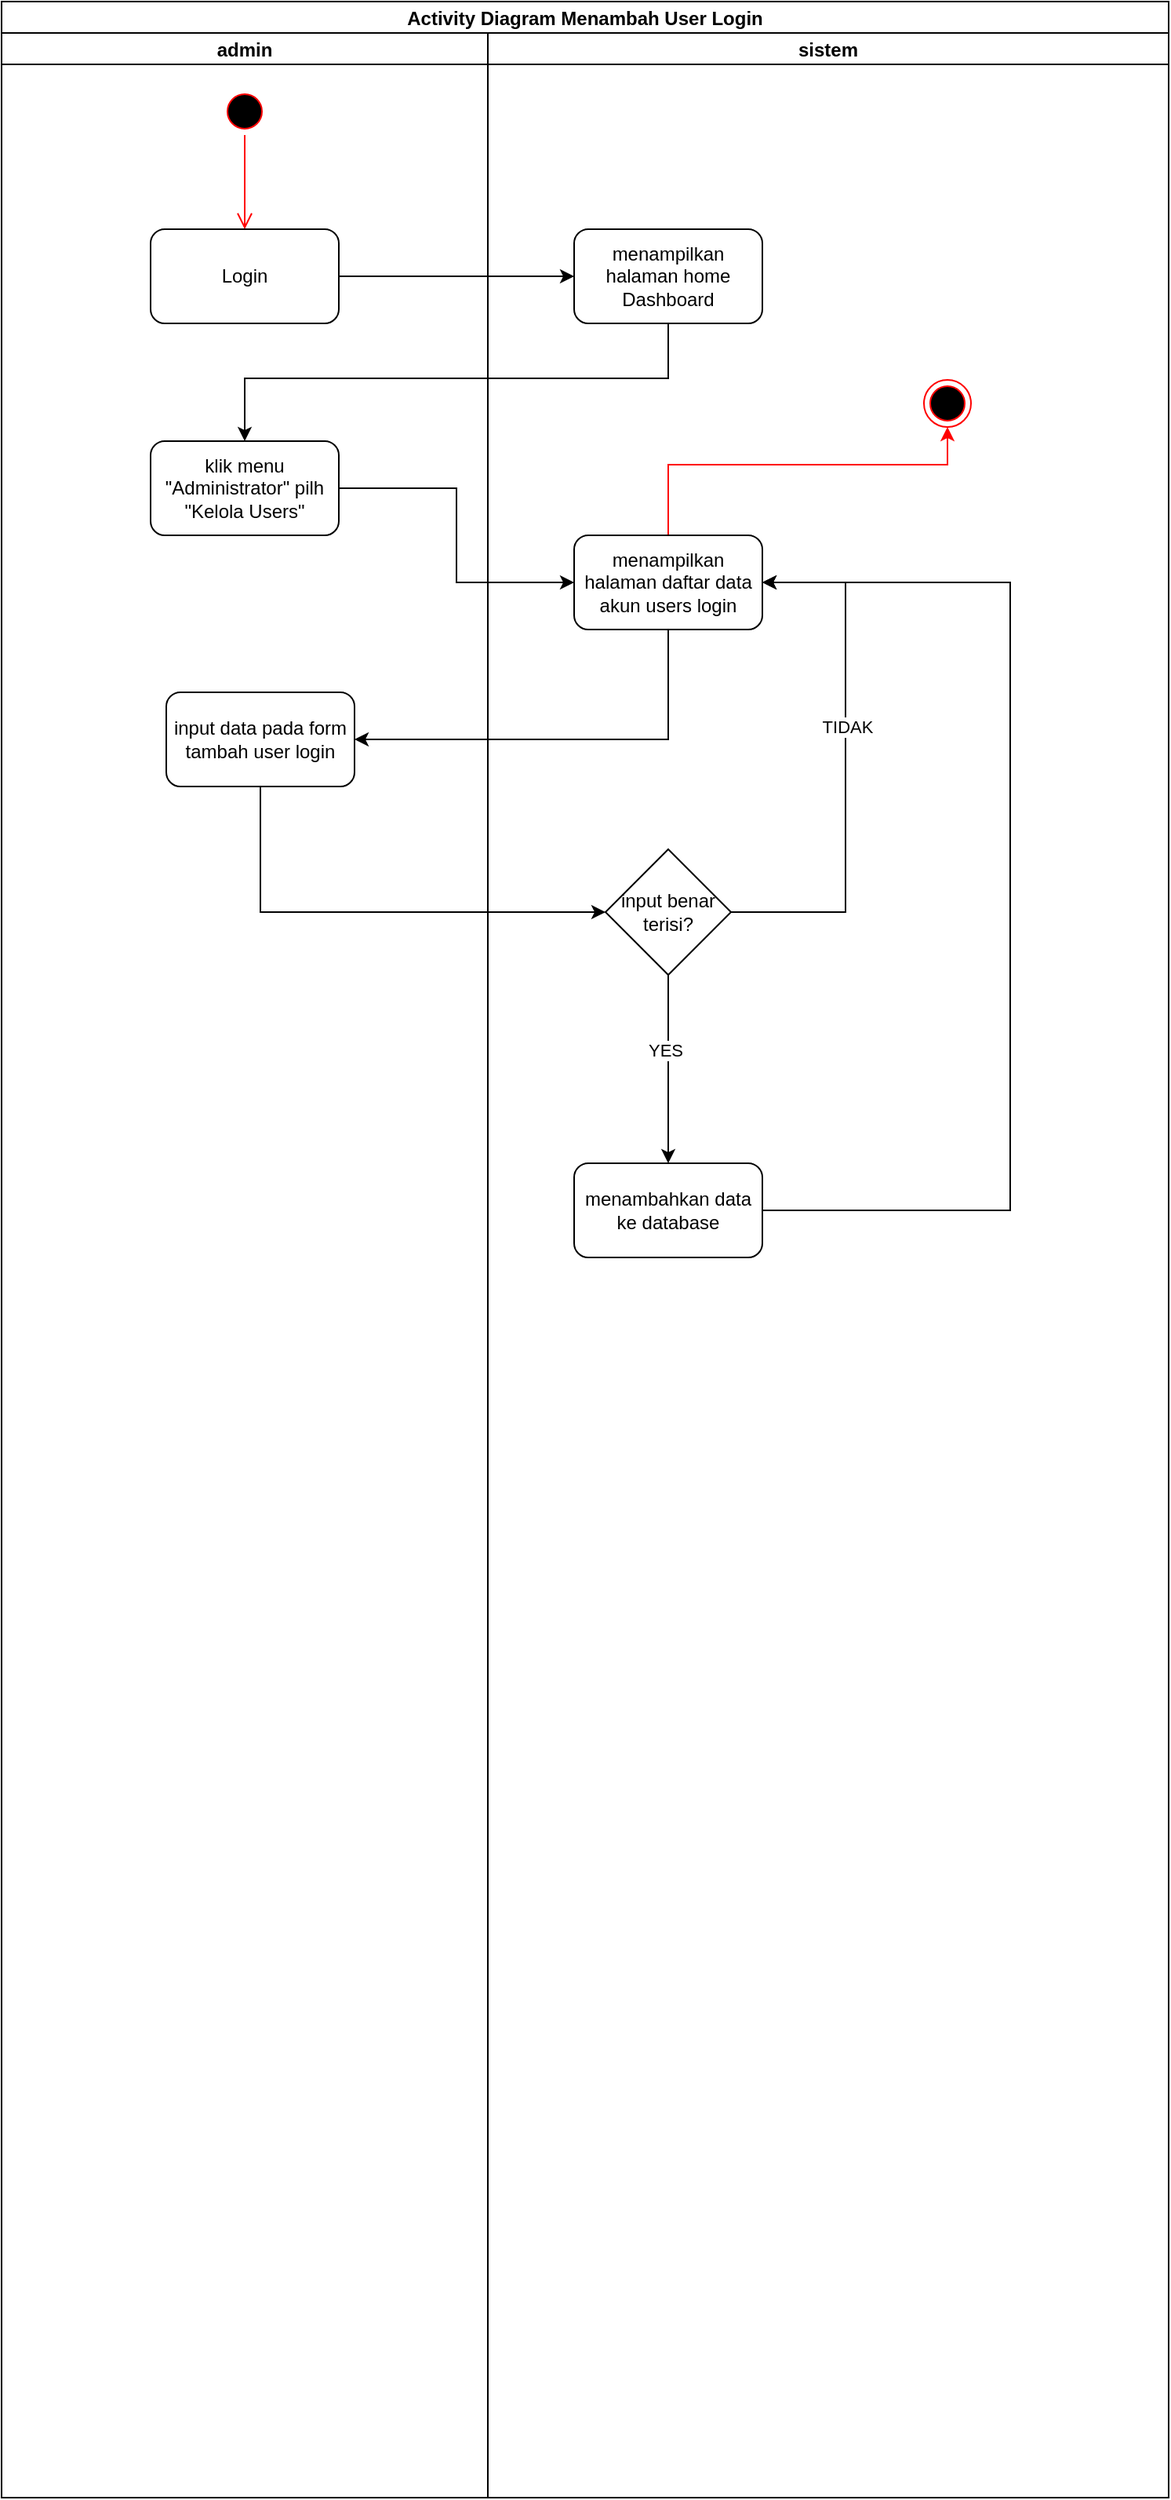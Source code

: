 <mxfile version="19.0.0" type="device" pages="3"><diagram id="x64GL_Lb72dwyGWUe_OV" name="tambah users login"><mxGraphModel dx="1210" dy="785" grid="1" gridSize="10" guides="1" tooltips="1" connect="1" arrows="1" fold="1" page="1" pageScale="1" pageWidth="850" pageHeight="1100" math="0" shadow="0"><root><mxCell id="0"/><mxCell id="1" parent="0"/><mxCell id="w51eSzPKYhu2PY6Wa2Oo-1" value="Activity Diagram Menambah User Login" style="swimlane;childLayout=stackLayout;resizeParent=1;resizeParentMax=0;startSize=20;" vertex="1" parent="1"><mxGeometry x="131" y="40" width="744" height="1590" as="geometry"/></mxCell><mxCell id="w51eSzPKYhu2PY6Wa2Oo-2" value="admin" style="swimlane;startSize=20;" vertex="1" parent="w51eSzPKYhu2PY6Wa2Oo-1"><mxGeometry y="20" width="310" height="1570" as="geometry"><mxRectangle y="20" width="30" height="460" as="alternateBounds"/></mxGeometry></mxCell><mxCell id="w51eSzPKYhu2PY6Wa2Oo-3" value="" style="ellipse;html=1;shape=startState;fillColor=#000000;strokeColor=#ff0000;" vertex="1" parent="w51eSzPKYhu2PY6Wa2Oo-2"><mxGeometry x="140" y="35" width="30" height="30" as="geometry"/></mxCell><mxCell id="w51eSzPKYhu2PY6Wa2Oo-4" value="" style="edgeStyle=orthogonalEdgeStyle;html=1;verticalAlign=bottom;endArrow=open;endSize=8;strokeColor=#ff0000;rounded=0;entryX=0.5;entryY=0;entryDx=0;entryDy=0;exitX=0.5;exitY=1;exitDx=0;exitDy=0;" edge="1" parent="w51eSzPKYhu2PY6Wa2Oo-2" source="w51eSzPKYhu2PY6Wa2Oo-3" target="w51eSzPKYhu2PY6Wa2Oo-5"><mxGeometry relative="1" as="geometry"><mxPoint x="130" y="65" as="targetPoint"/></mxGeometry></mxCell><mxCell id="w51eSzPKYhu2PY6Wa2Oo-5" value="Login" style="rounded=1;whiteSpace=wrap;html=1;" vertex="1" parent="w51eSzPKYhu2PY6Wa2Oo-2"><mxGeometry x="95" y="125" width="120" height="60" as="geometry"/></mxCell><mxCell id="w51eSzPKYhu2PY6Wa2Oo-6" value="klik menu &quot;Administrator&quot; pilh &quot;Kelola Users&quot;" style="rounded=1;whiteSpace=wrap;html=1;" vertex="1" parent="w51eSzPKYhu2PY6Wa2Oo-2"><mxGeometry x="95" y="260" width="120" height="60" as="geometry"/></mxCell><mxCell id="w51eSzPKYhu2PY6Wa2Oo-7" value="input data pada form tambah user login" style="rounded=1;whiteSpace=wrap;html=1;" vertex="1" parent="w51eSzPKYhu2PY6Wa2Oo-2"><mxGeometry x="105" y="420" width="120" height="60" as="geometry"/></mxCell><mxCell id="w51eSzPKYhu2PY6Wa2Oo-8" value="sistem" style="swimlane;startSize=20;" vertex="1" parent="w51eSzPKYhu2PY6Wa2Oo-1"><mxGeometry x="310" y="20" width="434" height="1570" as="geometry"/></mxCell><mxCell id="w51eSzPKYhu2PY6Wa2Oo-9" value="menampilkan halaman home Dashboard" style="rounded=1;whiteSpace=wrap;html=1;" vertex="1" parent="w51eSzPKYhu2PY6Wa2Oo-8"><mxGeometry x="55" y="125" width="120" height="60" as="geometry"/></mxCell><mxCell id="w51eSzPKYhu2PY6Wa2Oo-10" style="edgeStyle=orthogonalEdgeStyle;rounded=0;orthogonalLoop=1;jettySize=auto;html=1;strokeColor=#FF0000;" edge="1" parent="w51eSzPKYhu2PY6Wa2Oo-8" source="w51eSzPKYhu2PY6Wa2Oo-11" target="w51eSzPKYhu2PY6Wa2Oo-19"><mxGeometry relative="1" as="geometry"><Array as="points"><mxPoint x="115" y="275"/><mxPoint x="293" y="275"/></Array></mxGeometry></mxCell><mxCell id="w51eSzPKYhu2PY6Wa2Oo-11" value="menampilkan halaman daftar data akun users login" style="rounded=1;whiteSpace=wrap;html=1;" vertex="1" parent="w51eSzPKYhu2PY6Wa2Oo-8"><mxGeometry x="55" y="320" width="120" height="60" as="geometry"/></mxCell><mxCell id="w51eSzPKYhu2PY6Wa2Oo-12" style="edgeStyle=orthogonalEdgeStyle;rounded=0;orthogonalLoop=1;jettySize=auto;html=1;entryX=1;entryY=0.5;entryDx=0;entryDy=0;" edge="1" parent="w51eSzPKYhu2PY6Wa2Oo-8" source="w51eSzPKYhu2PY6Wa2Oo-16" target="w51eSzPKYhu2PY6Wa2Oo-11"><mxGeometry relative="1" as="geometry"><Array as="points"><mxPoint x="228" y="560"/><mxPoint x="228" y="350"/></Array></mxGeometry></mxCell><mxCell id="w51eSzPKYhu2PY6Wa2Oo-13" value="TIDAK" style="edgeLabel;html=1;align=center;verticalAlign=middle;resizable=0;points=[];" vertex="1" connectable="0" parent="w51eSzPKYhu2PY6Wa2Oo-12"><mxGeometry x="0.137" y="-1" relative="1" as="geometry"><mxPoint as="offset"/></mxGeometry></mxCell><mxCell id="w51eSzPKYhu2PY6Wa2Oo-14" style="edgeStyle=orthogonalEdgeStyle;rounded=0;orthogonalLoop=1;jettySize=auto;html=1;entryX=0.5;entryY=0;entryDx=0;entryDy=0;" edge="1" parent="w51eSzPKYhu2PY6Wa2Oo-8" source="w51eSzPKYhu2PY6Wa2Oo-16" target="w51eSzPKYhu2PY6Wa2Oo-18"><mxGeometry relative="1" as="geometry"/></mxCell><mxCell id="w51eSzPKYhu2PY6Wa2Oo-15" value="YES" style="edgeLabel;html=1;align=center;verticalAlign=middle;resizable=0;points=[];" vertex="1" connectable="0" parent="w51eSzPKYhu2PY6Wa2Oo-14"><mxGeometry x="-0.2" y="-2" relative="1" as="geometry"><mxPoint as="offset"/></mxGeometry></mxCell><mxCell id="w51eSzPKYhu2PY6Wa2Oo-16" value="input benar terisi?" style="rhombus;whiteSpace=wrap;html=1;" vertex="1" parent="w51eSzPKYhu2PY6Wa2Oo-8"><mxGeometry x="75" y="520" width="80" height="80" as="geometry"/></mxCell><mxCell id="w51eSzPKYhu2PY6Wa2Oo-17" style="edgeStyle=orthogonalEdgeStyle;rounded=0;orthogonalLoop=1;jettySize=auto;html=1;entryX=1;entryY=0.5;entryDx=0;entryDy=0;" edge="1" parent="w51eSzPKYhu2PY6Wa2Oo-8" source="w51eSzPKYhu2PY6Wa2Oo-18" target="w51eSzPKYhu2PY6Wa2Oo-11"><mxGeometry relative="1" as="geometry"><Array as="points"><mxPoint x="333" y="750"/><mxPoint x="333" y="350"/></Array></mxGeometry></mxCell><mxCell id="w51eSzPKYhu2PY6Wa2Oo-18" value="menambahkan data ke database" style="rounded=1;whiteSpace=wrap;html=1;" vertex="1" parent="w51eSzPKYhu2PY6Wa2Oo-8"><mxGeometry x="55" y="720" width="120" height="60" as="geometry"/></mxCell><mxCell id="w51eSzPKYhu2PY6Wa2Oo-19" value="" style="ellipse;html=1;shape=endState;fillColor=#000000;strokeColor=#ff0000;" vertex="1" parent="w51eSzPKYhu2PY6Wa2Oo-8"><mxGeometry x="278" y="221" width="30" height="30" as="geometry"/></mxCell><mxCell id="w51eSzPKYhu2PY6Wa2Oo-20" style="edgeStyle=orthogonalEdgeStyle;rounded=0;orthogonalLoop=1;jettySize=auto;html=1;entryX=0;entryY=0.5;entryDx=0;entryDy=0;" edge="1" parent="w51eSzPKYhu2PY6Wa2Oo-1" source="w51eSzPKYhu2PY6Wa2Oo-5" target="w51eSzPKYhu2PY6Wa2Oo-9"><mxGeometry relative="1" as="geometry"/></mxCell><mxCell id="w51eSzPKYhu2PY6Wa2Oo-21" style="edgeStyle=orthogonalEdgeStyle;rounded=0;orthogonalLoop=1;jettySize=auto;html=1;entryX=0.5;entryY=0;entryDx=0;entryDy=0;" edge="1" parent="w51eSzPKYhu2PY6Wa2Oo-1" source="w51eSzPKYhu2PY6Wa2Oo-9" target="w51eSzPKYhu2PY6Wa2Oo-6"><mxGeometry relative="1" as="geometry"><Array as="points"><mxPoint x="425" y="240"/><mxPoint x="155" y="240"/></Array></mxGeometry></mxCell><mxCell id="w51eSzPKYhu2PY6Wa2Oo-22" style="edgeStyle=orthogonalEdgeStyle;rounded=0;orthogonalLoop=1;jettySize=auto;html=1;entryX=0;entryY=0.5;entryDx=0;entryDy=0;" edge="1" parent="w51eSzPKYhu2PY6Wa2Oo-1" source="w51eSzPKYhu2PY6Wa2Oo-6" target="w51eSzPKYhu2PY6Wa2Oo-11"><mxGeometry relative="1" as="geometry"/></mxCell><mxCell id="w51eSzPKYhu2PY6Wa2Oo-23" style="edgeStyle=orthogonalEdgeStyle;rounded=0;orthogonalLoop=1;jettySize=auto;html=1;entryX=1;entryY=0.5;entryDx=0;entryDy=0;" edge="1" parent="w51eSzPKYhu2PY6Wa2Oo-1" source="w51eSzPKYhu2PY6Wa2Oo-11" target="w51eSzPKYhu2PY6Wa2Oo-7"><mxGeometry relative="1" as="geometry"><Array as="points"><mxPoint x="425" y="470"/></Array></mxGeometry></mxCell><mxCell id="w51eSzPKYhu2PY6Wa2Oo-24" style="edgeStyle=orthogonalEdgeStyle;rounded=0;orthogonalLoop=1;jettySize=auto;html=1;entryX=0;entryY=0.5;entryDx=0;entryDy=0;" edge="1" parent="w51eSzPKYhu2PY6Wa2Oo-1" source="w51eSzPKYhu2PY6Wa2Oo-7" target="w51eSzPKYhu2PY6Wa2Oo-16"><mxGeometry relative="1" as="geometry"><Array as="points"><mxPoint x="165" y="580"/></Array></mxGeometry></mxCell></root></mxGraphModel></diagram><diagram id="7TVR2NAdaDSUOq-NxFXR" name="hapus users login"><mxGraphModel dx="1210" dy="785" grid="1" gridSize="10" guides="1" tooltips="1" connect="1" arrows="1" fold="1" page="1" pageScale="1" pageWidth="850" pageHeight="1100" math="0" shadow="0"><root><mxCell id="0"/><mxCell id="1" parent="0"/><mxCell id="5IJlF5nYqtHy0TdCQXlB-1" value="Activity Diagram Hapus users login" style="swimlane;childLayout=stackLayout;resizeParent=1;resizeParentMax=0;startSize=20;" vertex="1" parent="1"><mxGeometry x="131" y="40" width="744" height="888" as="geometry"/></mxCell><mxCell id="5IJlF5nYqtHy0TdCQXlB-2" value="admin" style="swimlane;startSize=20;" vertex="1" parent="5IJlF5nYqtHy0TdCQXlB-1"><mxGeometry y="20" width="310" height="868" as="geometry"><mxRectangle y="20" width="30" height="460" as="alternateBounds"/></mxGeometry></mxCell><mxCell id="5IJlF5nYqtHy0TdCQXlB-3" value="" style="ellipse;html=1;shape=startState;fillColor=#000000;strokeColor=#ff0000;" vertex="1" parent="5IJlF5nYqtHy0TdCQXlB-2"><mxGeometry x="30" y="50" width="30" height="30" as="geometry"/></mxCell><mxCell id="5IJlF5nYqtHy0TdCQXlB-4" value="" style="edgeStyle=orthogonalEdgeStyle;html=1;verticalAlign=bottom;endArrow=open;endSize=8;strokeColor=#ff0000;rounded=0;" edge="1" parent="5IJlF5nYqtHy0TdCQXlB-2" source="5IJlF5nYqtHy0TdCQXlB-3"><mxGeometry relative="1" as="geometry"><mxPoint x="130" y="65" as="targetPoint"/></mxGeometry></mxCell><mxCell id="5IJlF5nYqtHy0TdCQXlB-5" value="Login" style="rounded=1;whiteSpace=wrap;html=1;" vertex="1" parent="5IJlF5nYqtHy0TdCQXlB-2"><mxGeometry x="130" y="35" width="120" height="60" as="geometry"/></mxCell><mxCell id="5IJlF5nYqtHy0TdCQXlB-6" value="klik menu &quot;Administrator&quot; pilh &quot;Kelola Users&quot;" style="rounded=1;whiteSpace=wrap;html=1;" vertex="1" parent="5IJlF5nYqtHy0TdCQXlB-2"><mxGeometry x="130" y="170" width="120" height="60" as="geometry"/></mxCell><mxCell id="5IJlF5nYqtHy0TdCQXlB-7" style="edgeStyle=orthogonalEdgeStyle;rounded=0;orthogonalLoop=1;jettySize=auto;html=1;entryX=0.5;entryY=0;entryDx=0;entryDy=0;strokeColor=#000000;" edge="1" parent="5IJlF5nYqtHy0TdCQXlB-2" source="5IJlF5nYqtHy0TdCQXlB-8" target="5IJlF5nYqtHy0TdCQXlB-9"><mxGeometry relative="1" as="geometry"/></mxCell><mxCell id="5IJlF5nYqtHy0TdCQXlB-8" value="klik &quot;hapus&quot; pada data di table daftar users login" style="rounded=1;whiteSpace=wrap;html=1;" vertex="1" parent="5IJlF5nYqtHy0TdCQXlB-2"><mxGeometry x="140" y="330" width="120" height="60" as="geometry"/></mxCell><mxCell id="5IJlF5nYqtHy0TdCQXlB-9" value="YAKIN?" style="rhombus;whiteSpace=wrap;html=1;" vertex="1" parent="5IJlF5nYqtHy0TdCQXlB-2"><mxGeometry x="160" y="484" width="80" height="80" as="geometry"/></mxCell><mxCell id="5IJlF5nYqtHy0TdCQXlB-10" value="sistem" style="swimlane;startSize=20;" vertex="1" parent="5IJlF5nYqtHy0TdCQXlB-1"><mxGeometry x="310" y="20" width="434" height="868" as="geometry"/></mxCell><mxCell id="5IJlF5nYqtHy0TdCQXlB-11" value="menampilkan halaman home Dashboard" style="rounded=1;whiteSpace=wrap;html=1;" vertex="1" parent="5IJlF5nYqtHy0TdCQXlB-10"><mxGeometry x="90" y="35" width="120" height="60" as="geometry"/></mxCell><mxCell id="5IJlF5nYqtHy0TdCQXlB-12" style="edgeStyle=orthogonalEdgeStyle;rounded=0;orthogonalLoop=1;jettySize=auto;html=1;strokeColor=#FF0000;" edge="1" parent="5IJlF5nYqtHy0TdCQXlB-10" source="5IJlF5nYqtHy0TdCQXlB-13" target="5IJlF5nYqtHy0TdCQXlB-16"><mxGeometry relative="1" as="geometry"><Array as="points"><mxPoint x="150" y="185"/><mxPoint x="328" y="185"/></Array></mxGeometry></mxCell><mxCell id="5IJlF5nYqtHy0TdCQXlB-13" value="menampilkan halaman data akun users login" style="rounded=1;whiteSpace=wrap;html=1;" vertex="1" parent="5IJlF5nYqtHy0TdCQXlB-10"><mxGeometry x="90" y="230" width="120" height="60" as="geometry"/></mxCell><mxCell id="5IJlF5nYqtHy0TdCQXlB-14" style="edgeStyle=orthogonalEdgeStyle;rounded=0;orthogonalLoop=1;jettySize=auto;html=1;entryX=1;entryY=0.5;entryDx=0;entryDy=0;" edge="1" parent="5IJlF5nYqtHy0TdCQXlB-10" source="5IJlF5nYqtHy0TdCQXlB-15" target="5IJlF5nYqtHy0TdCQXlB-13"><mxGeometry relative="1" as="geometry"><Array as="points"><mxPoint x="368" y="738"/><mxPoint x="368" y="260"/></Array></mxGeometry></mxCell><mxCell id="5IJlF5nYqtHy0TdCQXlB-15" value="menghapus data yang dipilih dari database" style="rounded=1;whiteSpace=wrap;html=1;" vertex="1" parent="5IJlF5nYqtHy0TdCQXlB-10"><mxGeometry x="125" y="708" width="120" height="60" as="geometry"/></mxCell><mxCell id="5IJlF5nYqtHy0TdCQXlB-16" value="" style="ellipse;html=1;shape=endState;fillColor=#000000;strokeColor=#ff0000;" vertex="1" parent="5IJlF5nYqtHy0TdCQXlB-10"><mxGeometry x="313" y="131" width="30" height="30" as="geometry"/></mxCell><mxCell id="5IJlF5nYqtHy0TdCQXlB-17" style="edgeStyle=orthogonalEdgeStyle;rounded=0;orthogonalLoop=1;jettySize=auto;html=1;entryX=0;entryY=0.5;entryDx=0;entryDy=0;" edge="1" parent="5IJlF5nYqtHy0TdCQXlB-1" source="5IJlF5nYqtHy0TdCQXlB-5" target="5IJlF5nYqtHy0TdCQXlB-11"><mxGeometry relative="1" as="geometry"/></mxCell><mxCell id="5IJlF5nYqtHy0TdCQXlB-18" style="edgeStyle=orthogonalEdgeStyle;rounded=0;orthogonalLoop=1;jettySize=auto;html=1;entryX=0.5;entryY=0;entryDx=0;entryDy=0;" edge="1" parent="5IJlF5nYqtHy0TdCQXlB-1" source="5IJlF5nYqtHy0TdCQXlB-11" target="5IJlF5nYqtHy0TdCQXlB-6"><mxGeometry relative="1" as="geometry"><Array as="points"><mxPoint x="460" y="150"/><mxPoint x="190" y="150"/></Array></mxGeometry></mxCell><mxCell id="5IJlF5nYqtHy0TdCQXlB-19" style="edgeStyle=orthogonalEdgeStyle;rounded=0;orthogonalLoop=1;jettySize=auto;html=1;entryX=0;entryY=0.5;entryDx=0;entryDy=0;" edge="1" parent="5IJlF5nYqtHy0TdCQXlB-1" source="5IJlF5nYqtHy0TdCQXlB-6" target="5IJlF5nYqtHy0TdCQXlB-13"><mxGeometry relative="1" as="geometry"/></mxCell><mxCell id="5IJlF5nYqtHy0TdCQXlB-20" style="edgeStyle=orthogonalEdgeStyle;rounded=0;orthogonalLoop=1;jettySize=auto;html=1;entryX=1;entryY=0.5;entryDx=0;entryDy=0;" edge="1" parent="5IJlF5nYqtHy0TdCQXlB-1" source="5IJlF5nYqtHy0TdCQXlB-13" target="5IJlF5nYqtHy0TdCQXlB-8"><mxGeometry relative="1" as="geometry"><Array as="points"><mxPoint x="460" y="380"/></Array></mxGeometry></mxCell><mxCell id="5IJlF5nYqtHy0TdCQXlB-21" style="edgeStyle=orthogonalEdgeStyle;rounded=0;orthogonalLoop=1;jettySize=auto;html=1;entryX=1;entryY=0.5;entryDx=0;entryDy=0;" edge="1" parent="5IJlF5nYqtHy0TdCQXlB-1"><mxGeometry relative="1" as="geometry"><Array as="points"><mxPoint x="573" y="544"/><mxPoint x="573" y="280"/></Array><mxPoint x="240" y="544" as="sourcePoint"/><mxPoint x="520" y="280" as="targetPoint"/></mxGeometry></mxCell><mxCell id="5IJlF5nYqtHy0TdCQXlB-22" value="TIDAK" style="edgeLabel;html=1;align=center;verticalAlign=middle;resizable=0;points=[];" vertex="1" connectable="0" parent="5IJlF5nYqtHy0TdCQXlB-21"><mxGeometry x="-0.892" y="-1" relative="1" as="geometry"><mxPoint as="offset"/></mxGeometry></mxCell><mxCell id="5IJlF5nYqtHy0TdCQXlB-23" style="edgeStyle=orthogonalEdgeStyle;rounded=0;orthogonalLoop=1;jettySize=auto;html=1;entryX=0;entryY=0.5;entryDx=0;entryDy=0;strokeColor=#000000;" edge="1" parent="5IJlF5nYqtHy0TdCQXlB-1" source="5IJlF5nYqtHy0TdCQXlB-9" target="5IJlF5nYqtHy0TdCQXlB-15"><mxGeometry relative="1" as="geometry"><Array as="points"><mxPoint x="200" y="758"/></Array></mxGeometry></mxCell><mxCell id="5IJlF5nYqtHy0TdCQXlB-24" value="YES" style="edgeLabel;html=1;align=center;verticalAlign=middle;resizable=0;points=[];" vertex="1" connectable="0" parent="5IJlF5nYqtHy0TdCQXlB-23"><mxGeometry x="-0.06" relative="1" as="geometry"><mxPoint x="-18" y="-145" as="offset"/></mxGeometry></mxCell></root></mxGraphModel></diagram><diagram id="yPCY0yz8GY1tEVqoQ212" name="edit users login"><mxGraphModel dx="896" dy="581" grid="0" gridSize="10" guides="1" tooltips="1" connect="1" arrows="1" fold="1" page="0" pageScale="1" pageWidth="850" pageHeight="1100" math="0" shadow="0"><root><mxCell id="0"/><mxCell id="1" parent="0"/><mxCell id="Xvnx-RukkTPg7AnilUbm-1" value="Activity Diagram Edit Users login" style="swimlane;childLayout=stackLayout;resizeParent=1;resizeParentMax=0;startSize=20;" vertex="1" parent="1"><mxGeometry x="130" y="40" width="744" height="1130" as="geometry"/></mxCell><mxCell id="Xvnx-RukkTPg7AnilUbm-2" value="admin" style="swimlane;startSize=20;" vertex="1" parent="Xvnx-RukkTPg7AnilUbm-1"><mxGeometry y="20" width="310" height="1110" as="geometry"><mxRectangle y="20" width="30" height="460" as="alternateBounds"/></mxGeometry></mxCell><mxCell id="Xvnx-RukkTPg7AnilUbm-3" value="" style="ellipse;html=1;shape=startState;fillColor=#000000;strokeColor=#ff0000;" vertex="1" parent="Xvnx-RukkTPg7AnilUbm-2"><mxGeometry x="30" y="50" width="30" height="30" as="geometry"/></mxCell><mxCell id="Xvnx-RukkTPg7AnilUbm-4" value="" style="edgeStyle=orthogonalEdgeStyle;html=1;verticalAlign=bottom;endArrow=open;endSize=8;strokeColor=#ff0000;rounded=0;" edge="1" parent="Xvnx-RukkTPg7AnilUbm-2" source="Xvnx-RukkTPg7AnilUbm-3"><mxGeometry relative="1" as="geometry"><mxPoint x="130" y="65" as="targetPoint"/></mxGeometry></mxCell><mxCell id="Xvnx-RukkTPg7AnilUbm-5" value="Login" style="rounded=1;whiteSpace=wrap;html=1;" vertex="1" parent="Xvnx-RukkTPg7AnilUbm-2"><mxGeometry x="130" y="35" width="120" height="60" as="geometry"/></mxCell><mxCell id="Xvnx-RukkTPg7AnilUbm-6" value="klik menu &quot;Administrator&quot; pilh &quot;Kelola Users&quot;" style="rounded=1;whiteSpace=wrap;html=1;" vertex="1" parent="Xvnx-RukkTPg7AnilUbm-2"><mxGeometry x="130" y="170" width="120" height="60" as="geometry"/></mxCell><mxCell id="Xvnx-RukkTPg7AnilUbm-7" value="klik &quot;edit&quot; pada data di table daftar users login" style="rounded=1;whiteSpace=wrap;html=1;" vertex="1" parent="Xvnx-RukkTPg7AnilUbm-2"><mxGeometry x="140" y="330" width="120" height="60" as="geometry"/></mxCell><mxCell id="Xvnx-RukkTPg7AnilUbm-8" value="input untuk menubah&amp;nbsp; data akun user " style="rounded=1;whiteSpace=wrap;html=1;" vertex="1" parent="Xvnx-RukkTPg7AnilUbm-2"><mxGeometry x="140" y="625" width="120" height="60" as="geometry"/></mxCell><mxCell id="Xvnx-RukkTPg7AnilUbm-9" value="sistem" style="swimlane;startSize=20;" vertex="1" parent="Xvnx-RukkTPg7AnilUbm-1"><mxGeometry x="310" y="20" width="434" height="1110" as="geometry"/></mxCell><mxCell id="Xvnx-RukkTPg7AnilUbm-10" value="menampilkan halaman home Dashboard" style="rounded=1;whiteSpace=wrap;html=1;" vertex="1" parent="Xvnx-RukkTPg7AnilUbm-9"><mxGeometry x="90" y="35" width="120" height="60" as="geometry"/></mxCell><mxCell id="Xvnx-RukkTPg7AnilUbm-11" style="edgeStyle=orthogonalEdgeStyle;rounded=0;orthogonalLoop=1;jettySize=auto;html=1;strokeColor=#FF0000;" edge="1" parent="Xvnx-RukkTPg7AnilUbm-9" source="Xvnx-RukkTPg7AnilUbm-12" target="Xvnx-RukkTPg7AnilUbm-13"><mxGeometry relative="1" as="geometry"><Array as="points"><mxPoint x="150" y="185"/><mxPoint x="328" y="185"/></Array></mxGeometry></mxCell><mxCell id="Xvnx-RukkTPg7AnilUbm-12" value="menampilkan halaman data akun users login" style="rounded=1;whiteSpace=wrap;html=1;" vertex="1" parent="Xvnx-RukkTPg7AnilUbm-9"><mxGeometry x="90" y="230" width="120" height="60" as="geometry"/></mxCell><mxCell id="Xvnx-RukkTPg7AnilUbm-13" value="" style="ellipse;html=1;shape=endState;fillColor=#000000;strokeColor=#ff0000;" vertex="1" parent="Xvnx-RukkTPg7AnilUbm-9"><mxGeometry x="313" y="131" width="30" height="30" as="geometry"/></mxCell><mxCell id="Xvnx-RukkTPg7AnilUbm-14" value="menampilkan halaman edit users login" style="rounded=1;whiteSpace=wrap;html=1;" vertex="1" parent="Xvnx-RukkTPg7AnilUbm-9"><mxGeometry x="90" y="439" width="120" height="60" as="geometry"/></mxCell><mxCell id="Xvnx-RukkTPg7AnilUbm-15" style="edgeStyle=orthogonalEdgeStyle;rounded=0;orthogonalLoop=1;jettySize=auto;html=1;entryX=1;entryY=0.5;entryDx=0;entryDy=0;strokeColor=#000000;" edge="1" parent="Xvnx-RukkTPg7AnilUbm-9" source="Xvnx-RukkTPg7AnilUbm-19" target="Xvnx-RukkTPg7AnilUbm-14"><mxGeometry relative="1" as="geometry"><Array as="points"><mxPoint x="260" y="812"/><mxPoint x="260" y="469"/></Array></mxGeometry></mxCell><mxCell id="Xvnx-RukkTPg7AnilUbm-16" value="TIDAK" style="edgeLabel;html=1;align=center;verticalAlign=middle;resizable=0;points=[];" vertex="1" connectable="0" parent="Xvnx-RukkTPg7AnilUbm-15"><mxGeometry x="-0.723" y="2" relative="1" as="geometry"><mxPoint as="offset"/></mxGeometry></mxCell><mxCell id="Xvnx-RukkTPg7AnilUbm-17" style="edgeStyle=orthogonalEdgeStyle;rounded=0;orthogonalLoop=1;jettySize=auto;html=1;strokeColor=#000000;" edge="1" parent="Xvnx-RukkTPg7AnilUbm-9" source="Xvnx-RukkTPg7AnilUbm-19" target="Xvnx-RukkTPg7AnilUbm-21"><mxGeometry relative="1" as="geometry"/></mxCell><mxCell id="Xvnx-RukkTPg7AnilUbm-18" value="YES" style="edgeLabel;html=1;align=center;verticalAlign=middle;resizable=0;points=[];" vertex="1" connectable="0" parent="Xvnx-RukkTPg7AnilUbm-17"><mxGeometry x="-0.273" y="-2" relative="1" as="geometry"><mxPoint as="offset"/></mxGeometry></mxCell><mxCell id="Xvnx-RukkTPg7AnilUbm-19" value="input benar terisi?" style="rhombus;whiteSpace=wrap;html=1;" vertex="1" parent="Xvnx-RukkTPg7AnilUbm-9"><mxGeometry x="90" y="772" width="80" height="80" as="geometry"/></mxCell><mxCell id="Xvnx-RukkTPg7AnilUbm-20" style="edgeStyle=orthogonalEdgeStyle;rounded=0;orthogonalLoop=1;jettySize=auto;html=1;strokeColor=#000000;entryX=1;entryY=0.5;entryDx=0;entryDy=0;" edge="1" parent="Xvnx-RukkTPg7AnilUbm-9" source="Xvnx-RukkTPg7AnilUbm-21" target="Xvnx-RukkTPg7AnilUbm-12"><mxGeometry relative="1" as="geometry"><mxPoint x="332" y="450" as="targetPoint"/><Array as="points"><mxPoint x="351" y="992"/><mxPoint x="351" y="260"/></Array></mxGeometry></mxCell><mxCell id="Xvnx-RukkTPg7AnilUbm-21" value="mengubah data yang dipilih dari database" style="rounded=1;whiteSpace=wrap;html=1;" vertex="1" parent="Xvnx-RukkTPg7AnilUbm-9"><mxGeometry x="70" y="962" width="120" height="60" as="geometry"/></mxCell><mxCell id="Xvnx-RukkTPg7AnilUbm-22" style="edgeStyle=orthogonalEdgeStyle;rounded=0;orthogonalLoop=1;jettySize=auto;html=1;entryX=0;entryY=0.5;entryDx=0;entryDy=0;" edge="1" parent="Xvnx-RukkTPg7AnilUbm-1" source="Xvnx-RukkTPg7AnilUbm-5" target="Xvnx-RukkTPg7AnilUbm-10"><mxGeometry relative="1" as="geometry"/></mxCell><mxCell id="Xvnx-RukkTPg7AnilUbm-23" style="edgeStyle=orthogonalEdgeStyle;rounded=0;orthogonalLoop=1;jettySize=auto;html=1;entryX=0.5;entryY=0;entryDx=0;entryDy=0;" edge="1" parent="Xvnx-RukkTPg7AnilUbm-1" source="Xvnx-RukkTPg7AnilUbm-10" target="Xvnx-RukkTPg7AnilUbm-6"><mxGeometry relative="1" as="geometry"><Array as="points"><mxPoint x="460" y="150"/><mxPoint x="190" y="150"/></Array></mxGeometry></mxCell><mxCell id="Xvnx-RukkTPg7AnilUbm-24" style="edgeStyle=orthogonalEdgeStyle;rounded=0;orthogonalLoop=1;jettySize=auto;html=1;entryX=0;entryY=0.5;entryDx=0;entryDy=0;" edge="1" parent="Xvnx-RukkTPg7AnilUbm-1" source="Xvnx-RukkTPg7AnilUbm-6" target="Xvnx-RukkTPg7AnilUbm-12"><mxGeometry relative="1" as="geometry"/></mxCell><mxCell id="Xvnx-RukkTPg7AnilUbm-25" style="edgeStyle=orthogonalEdgeStyle;rounded=0;orthogonalLoop=1;jettySize=auto;html=1;entryX=1;entryY=0.5;entryDx=0;entryDy=0;" edge="1" parent="Xvnx-RukkTPg7AnilUbm-1" source="Xvnx-RukkTPg7AnilUbm-12" target="Xvnx-RukkTPg7AnilUbm-7"><mxGeometry relative="1" as="geometry"><Array as="points"><mxPoint x="460" y="380"/></Array></mxGeometry></mxCell><mxCell id="Xvnx-RukkTPg7AnilUbm-26" style="edgeStyle=orthogonalEdgeStyle;rounded=0;orthogonalLoop=1;jettySize=auto;html=1;" edge="1" parent="Xvnx-RukkTPg7AnilUbm-1" source="Xvnx-RukkTPg7AnilUbm-7" target="Xvnx-RukkTPg7AnilUbm-14"><mxGeometry relative="1" as="geometry"><Array as="points"><mxPoint x="200" y="490"/></Array><mxPoint x="430" y="424" as="targetPoint"/></mxGeometry></mxCell><mxCell id="Xvnx-RukkTPg7AnilUbm-27" style="edgeStyle=orthogonalEdgeStyle;rounded=0;orthogonalLoop=1;jettySize=auto;html=1;entryX=1;entryY=0.5;entryDx=0;entryDy=0;exitX=0.5;exitY=1;exitDx=0;exitDy=0;" edge="1" parent="Xvnx-RukkTPg7AnilUbm-1" source="Xvnx-RukkTPg7AnilUbm-14" target="Xvnx-RukkTPg7AnilUbm-8"><mxGeometry relative="1" as="geometry"><mxPoint x="460" y="530" as="sourcePoint"/><mxPoint x="460" y="650" as="targetPoint"/></mxGeometry></mxCell><mxCell id="Xvnx-RukkTPg7AnilUbm-28" style="edgeStyle=orthogonalEdgeStyle;rounded=0;orthogonalLoop=1;jettySize=auto;html=1;strokeColor=#000000;" edge="1" parent="Xvnx-RukkTPg7AnilUbm-1" source="Xvnx-RukkTPg7AnilUbm-8" target="Xvnx-RukkTPg7AnilUbm-19"><mxGeometry relative="1" as="geometry"><mxPoint x="398" y="832" as="targetPoint"/><Array as="points"><mxPoint x="198" y="832"/></Array></mxGeometry></mxCell></root></mxGraphModel></diagram></mxfile>